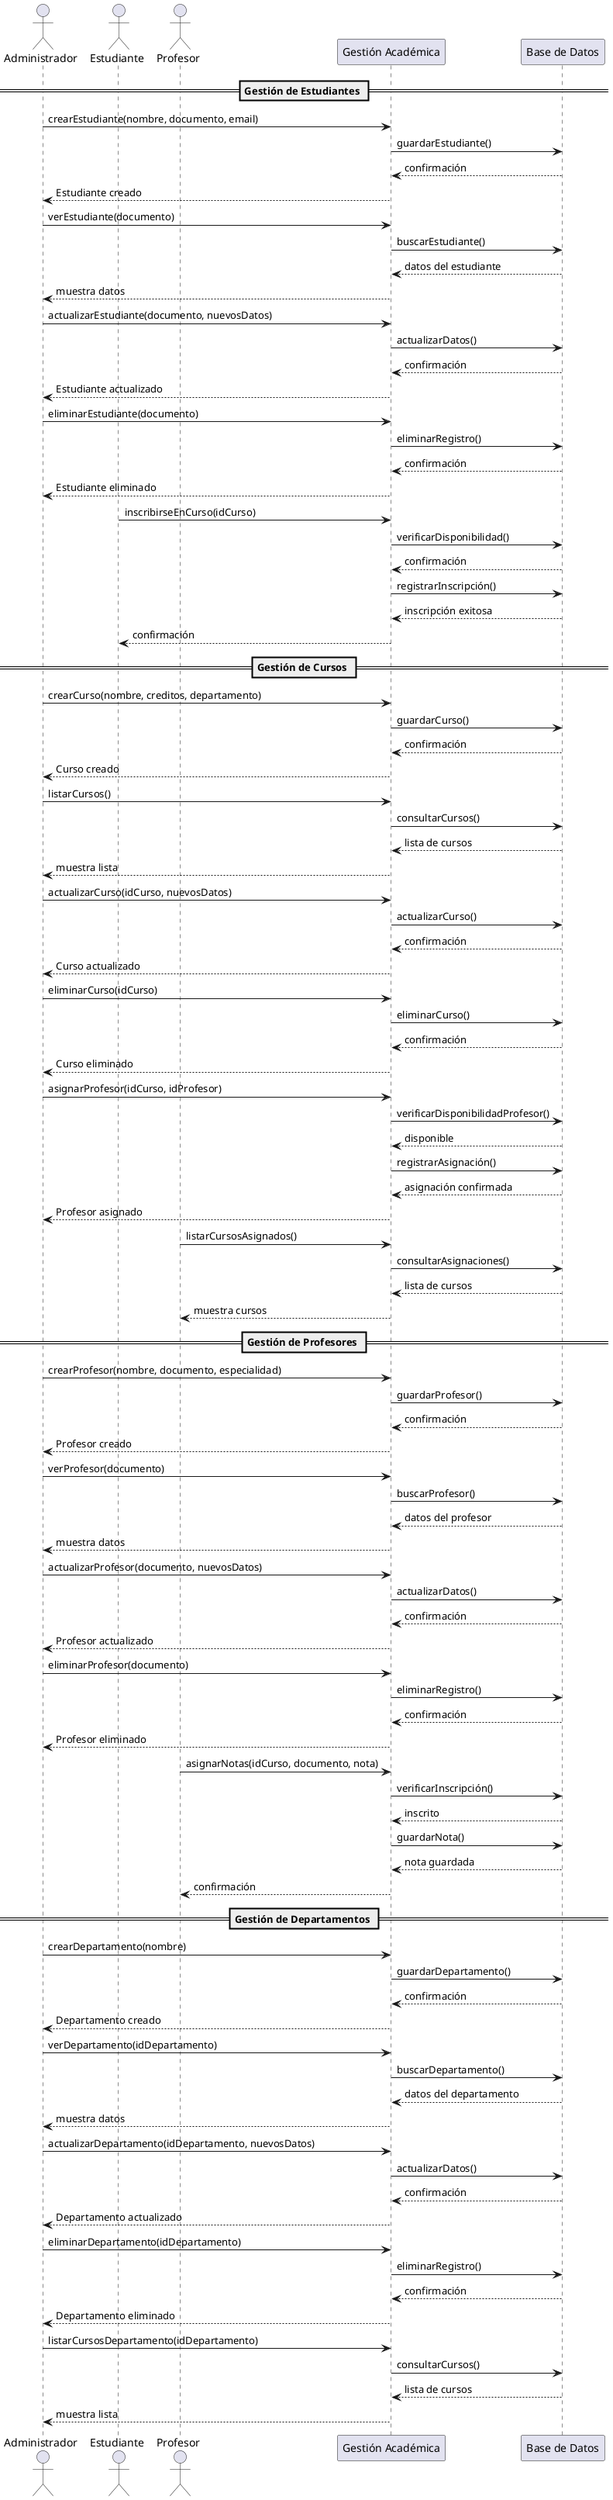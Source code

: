 @startuml
actor Administrador
actor Estudiante
actor Profesor

participant "Gestión Académica" as GA
participant "Base de Datos" as BD

== Gestión de Estudiantes ==
Administrador -> GA : crearEstudiante(nombre, documento, email)
GA -> BD : guardarEstudiante()
BD --> GA : confirmación
GA --> Administrador : Estudiante creado

Administrador -> GA : verEstudiante(documento)
GA -> BD : buscarEstudiante()
BD --> GA : datos del estudiante
GA --> Administrador : muestra datos

Administrador -> GA : actualizarEstudiante(documento, nuevosDatos)
GA -> BD : actualizarDatos()
BD --> GA : confirmación
GA --> Administrador : Estudiante actualizado

Administrador -> GA : eliminarEstudiante(documento)
GA -> BD : eliminarRegistro()
BD --> GA : confirmación
GA --> Administrador : Estudiante eliminado

Estudiante -> GA : inscribirseEnCurso(idCurso)
GA -> BD : verificarDisponibilidad()
BD --> GA : confirmación
GA -> BD : registrarInscripción()
BD --> GA : inscripción exitosa
GA --> Estudiante : confirmación

== Gestión de Cursos ==
Administrador -> GA : crearCurso(nombre, creditos, departamento)
GA -> BD : guardarCurso()
BD --> GA : confirmación
GA --> Administrador : Curso creado

Administrador -> GA : listarCursos()
GA -> BD : consultarCursos()
BD --> GA : lista de cursos
GA --> Administrador : muestra lista

Administrador -> GA : actualizarCurso(idCurso, nuevosDatos)
GA -> BD : actualizarCurso()
BD --> GA : confirmación
GA --> Administrador : Curso actualizado

Administrador -> GA : eliminarCurso(idCurso)
GA -> BD : eliminarCurso()
BD --> GA : confirmación
GA --> Administrador : Curso eliminado

Administrador -> GA : asignarProfesor(idCurso, idProfesor)
GA -> BD : verificarDisponibilidadProfesor()
BD --> GA : disponible
GA -> BD : registrarAsignación()
BD --> GA : asignación confirmada
GA --> Administrador : Profesor asignado

Profesor -> GA : listarCursosAsignados()
GA -> BD : consultarAsignaciones()
BD --> GA : lista de cursos
GA --> Profesor : muestra cursos

== Gestión de Profesores ==
Administrador -> GA : crearProfesor(nombre, documento, especialidad)
GA -> BD : guardarProfesor()
BD --> GA : confirmación
GA --> Administrador : Profesor creado

Administrador -> GA : verProfesor(documento)
GA -> BD : buscarProfesor()
BD --> GA : datos del profesor
GA --> Administrador : muestra datos

Administrador -> GA : actualizarProfesor(documento, nuevosDatos)
GA -> BD : actualizarDatos()
BD --> GA : confirmación
GA --> Administrador : Profesor actualizado

Administrador -> GA : eliminarProfesor(documento)
GA -> BD : eliminarRegistro()
BD --> GA : confirmación
GA --> Administrador : Profesor eliminado

Profesor -> GA : asignarNotas(idCurso, documento, nota)
GA -> BD : verificarInscripción()
BD --> GA : inscrito
GA -> BD : guardarNota()
BD --> GA : nota guardada
GA --> Profesor : confirmación

== Gestión de Departamentos ==
Administrador -> GA : crearDepartamento(nombre)
GA -> BD : guardarDepartamento()
BD --> GA : confirmación
GA --> Administrador : Departamento creado

Administrador -> GA : verDepartamento(idDepartamento)
GA -> BD : buscarDepartamento()
BD --> GA : datos del departamento
GA --> Administrador : muestra datos

Administrador -> GA : actualizarDepartamento(idDepartamento, nuevosDatos)
GA -> BD : actualizarDatos()
BD --> GA : confirmación
GA --> Administrador : Departamento actualizado

Administrador -> GA : eliminarDepartamento(idDepartamento)
GA -> BD : eliminarRegistro()
BD --> GA : confirmación
GA --> Administrador : Departamento eliminado

Administrador -> GA : listarCursosDepartamento(idDepartamento)
GA -> BD : consultarCursos()
BD --> GA : lista de cursos
GA --> Administrador : muestra lista

@enduml